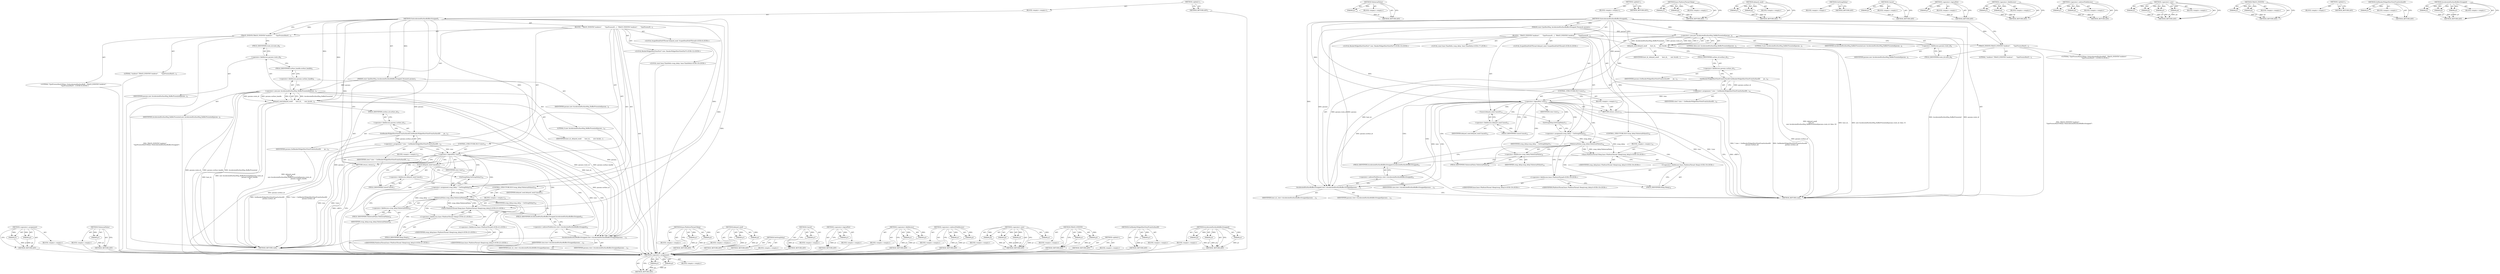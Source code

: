 digraph "AcceleratedSurfaceBuffersSwapped" {
vulnerable_120 [label=<(METHOD,&lt;operator&gt;.assignment)>];
vulnerable_121 [label=<(PARAM,p1)>];
vulnerable_122 [label=<(PARAM,p2)>];
vulnerable_123 [label=<(BLOCK,&lt;empty&gt;,&lt;empty&gt;)>];
vulnerable_124 [label=<(METHOD_RETURN,ANY)>];
vulnerable_140 [label=<(METHOD,ToInternalValue)>];
vulnerable_141 [label=<(PARAM,p1)>];
vulnerable_142 [label=<(BLOCK,&lt;empty&gt;,&lt;empty&gt;)>];
vulnerable_143 [label=<(METHOD_RETURN,ANY)>];
vulnerable_6 [label=<(METHOD,&lt;global&gt;)<SUB>1</SUB>>];
vulnerable_7 [label=<(BLOCK,&lt;empty&gt;,&lt;empty&gt;)<SUB>1</SUB>>];
vulnerable_8 [label=<(METHOD,OnAcceleratedSurfaceBuffersSwapped)<SUB>1</SUB>>];
vulnerable_9 [label=<(PARAM,const GpuHostMsg_AcceleratedSurfaceBuffersSwapped_Params&amp; params)<SUB>2</SUB>>];
vulnerable_10 [label=<(BLOCK,{
  TRACE_EVENT0(&quot;renderer&quot;,
      &quot;GpuProcessH...,{
  TRACE_EVENT0(&quot;renderer&quot;,
      &quot;GpuProcessH...)<SUB>2</SUB>>];
vulnerable_11 [label=<(TRACE_EVENT0,TRACE_EVENT0(&quot;renderer&quot;,
      &quot;GpuProcessHostU...)<SUB>3</SUB>>];
vulnerable_12 [label=<(LITERAL,&quot;renderer&quot;,TRACE_EVENT0(&quot;renderer&quot;,
      &quot;GpuProcessHostU...)<SUB>3</SUB>>];
vulnerable_13 [label="<(LITERAL,&quot;GpuProcessHostUIShim::OnAcceleratedSurfaceBuff...,TRACE_EVENT0(&quot;renderer&quot;,
      &quot;GpuProcessHostU...)<SUB>4</SUB>>"];
vulnerable_14 [label="<(LOCAL,ScopedSendOnIOThread delayed_send: ScopedSendOnIOThread)<SUB>6</SUB>>"];
vulnerable_15 [label=<(delayed_send,delayed_send(
       host_id_,
      new Accele...)<SUB>6</SUB>>];
vulnerable_16 [label=<(IDENTIFIER,host_id_,delayed_send(
       host_id_,
      new Accele...)<SUB>7</SUB>>];
vulnerable_17 [label=<(&lt;operator&gt;.new,new AcceleratedSurfaceMsg_BufferPresented(param...)<SUB>8</SUB>>];
vulnerable_18 [label=<(IDENTIFIER,AcceleratedSurfaceMsg_BufferPresented,new AcceleratedSurfaceMsg_BufferPresented(param...)<SUB>8</SUB>>];
vulnerable_19 [label=<(&lt;operator&gt;.fieldAccess,params.route_id)<SUB>8</SUB>>];
vulnerable_20 [label=<(IDENTIFIER,params,new AcceleratedSurfaceMsg_BufferPresented(param...)<SUB>8</SUB>>];
vulnerable_21 [label=<(FIELD_IDENTIFIER,route_id,route_id)<SUB>8</SUB>>];
vulnerable_22 [label=<(LITERAL,false,new AcceleratedSurfaceMsg_BufferPresented(param...)<SUB>8</SUB>>];
vulnerable_23 [label=<(LITERAL,0,new AcceleratedSurfaceMsg_BufferPresented(param...)<SUB>8</SUB>>];
vulnerable_24 [label="<(LOCAL,RenderWidgetHostViewPort* view: RenderWidgetHostViewPort*)<SUB>10</SUB>>"];
vulnerable_25 [label=<(&lt;operator&gt;.assignment,* view = GetRenderWidgetHostViewFromSurfaceID(
...)<SUB>10</SUB>>];
vulnerable_26 [label=<(IDENTIFIER,view,* view = GetRenderWidgetHostViewFromSurfaceID(
...)<SUB>10</SUB>>];
vulnerable_27 [label=<(GetRenderWidgetHostViewFromSurfaceID,GetRenderWidgetHostViewFromSurfaceID(
       pa...)<SUB>10</SUB>>];
vulnerable_28 [label=<(&lt;operator&gt;.fieldAccess,params.surface_id)<SUB>11</SUB>>];
vulnerable_29 [label=<(IDENTIFIER,params,GetRenderWidgetHostViewFromSurfaceID(
       pa...)<SUB>11</SUB>>];
vulnerable_30 [label=<(FIELD_IDENTIFIER,surface_id,surface_id)<SUB>11</SUB>>];
vulnerable_31 [label=<(CONTROL_STRUCTURE,IF,if (!view))<SUB>12</SUB>>];
vulnerable_32 [label=<(&lt;operator&gt;.logicalNot,!view)<SUB>12</SUB>>];
vulnerable_33 [label=<(IDENTIFIER,view,!view)<SUB>12</SUB>>];
vulnerable_34 [label=<(BLOCK,&lt;empty&gt;,&lt;empty&gt;)<SUB>13</SUB>>];
vulnerable_35 [label=<(RETURN,return;,return;)<SUB>13</SUB>>];
vulnerable_36 [label=<(Cancel,delayed_send.Cancel())<SUB>15</SUB>>];
vulnerable_37 [label=<(&lt;operator&gt;.fieldAccess,delayed_send.Cancel)<SUB>15</SUB>>];
vulnerable_38 [label=<(IDENTIFIER,delayed_send,delayed_send.Cancel())<SUB>15</SUB>>];
vulnerable_39 [label=<(FIELD_IDENTIFIER,Cancel,Cancel)<SUB>15</SUB>>];
vulnerable_40 [label="<(LOCAL,const base.TimeDelta swap_delay: base.TimeDelta)<SUB>17</SUB>>"];
vulnerable_41 [label=<(&lt;operator&gt;.assignment,swap_delay = GetSwapDelay())<SUB>17</SUB>>];
vulnerable_42 [label=<(IDENTIFIER,swap_delay,swap_delay = GetSwapDelay())<SUB>17</SUB>>];
vulnerable_43 [label=<(GetSwapDelay,GetSwapDelay())<SUB>17</SUB>>];
vulnerable_44 [label=<(CONTROL_STRUCTURE,IF,if (swap_delay.ToInternalValue()))<SUB>18</SUB>>];
vulnerable_45 [label=<(ToInternalValue,swap_delay.ToInternalValue())<SUB>18</SUB>>];
vulnerable_46 [label=<(&lt;operator&gt;.fieldAccess,swap_delay.ToInternalValue)<SUB>18</SUB>>];
vulnerable_47 [label=<(IDENTIFIER,swap_delay,swap_delay.ToInternalValue())<SUB>18</SUB>>];
vulnerable_48 [label=<(FIELD_IDENTIFIER,ToInternalValue,ToInternalValue)<SUB>18</SUB>>];
vulnerable_49 [label=<(BLOCK,&lt;empty&gt;,&lt;empty&gt;)<SUB>19</SUB>>];
vulnerable_50 [label="<(base.PlatformThread.Sleep,base::PlatformThread::Sleep(swap_delay))<SUB>19</SUB>>"];
vulnerable_51 [label="<(&lt;operator&gt;.fieldAccess,base::PlatformThread::Sleep)<SUB>19</SUB>>"];
vulnerable_52 [label="<(&lt;operator&gt;.fieldAccess,base::PlatformThread)<SUB>19</SUB>>"];
vulnerable_53 [label="<(IDENTIFIER,base,base::PlatformThread::Sleep(swap_delay))<SUB>19</SUB>>"];
vulnerable_54 [label="<(IDENTIFIER,PlatformThread,base::PlatformThread::Sleep(swap_delay))<SUB>19</SUB>>"];
vulnerable_55 [label=<(FIELD_IDENTIFIER,Sleep,Sleep)<SUB>19</SUB>>];
vulnerable_56 [label="<(IDENTIFIER,swap_delay,base::PlatformThread::Sleep(swap_delay))<SUB>19</SUB>>"];
vulnerable_57 [label=<(AcceleratedSurfaceBuffersSwapped,view-&gt;AcceleratedSurfaceBuffersSwapped(params, ...)<SUB>21</SUB>>];
vulnerable_58 [label=<(&lt;operator&gt;.indirectFieldAccess,view-&gt;AcceleratedSurfaceBuffersSwapped)<SUB>21</SUB>>];
vulnerable_59 [label=<(IDENTIFIER,view,view-&gt;AcceleratedSurfaceBuffersSwapped(params, ...)<SUB>21</SUB>>];
vulnerable_60 [label=<(FIELD_IDENTIFIER,AcceleratedSurfaceBuffersSwapped,AcceleratedSurfaceBuffersSwapped)<SUB>21</SUB>>];
vulnerable_61 [label=<(IDENTIFIER,params,view-&gt;AcceleratedSurfaceBuffersSwapped(params, ...)<SUB>21</SUB>>];
vulnerable_62 [label=<(IDENTIFIER,host_id_,view-&gt;AcceleratedSurfaceBuffersSwapped(params, ...)<SUB>21</SUB>>];
vulnerable_63 [label=<(METHOD_RETURN,void)<SUB>1</SUB>>];
vulnerable_65 [label=<(METHOD_RETURN,ANY)<SUB>1</SUB>>];
vulnerable_144 [label=<(METHOD,base.PlatformThread.Sleep)>];
vulnerable_145 [label=<(PARAM,p1)>];
vulnerable_146 [label=<(PARAM,p2)>];
vulnerable_147 [label=<(BLOCK,&lt;empty&gt;,&lt;empty&gt;)>];
vulnerable_148 [label=<(METHOD_RETURN,ANY)>];
vulnerable_103 [label=<(METHOD,delayed_send)>];
vulnerable_104 [label=<(PARAM,p1)>];
vulnerable_105 [label=<(PARAM,p2)>];
vulnerable_106 [label=<(BLOCK,&lt;empty&gt;,&lt;empty&gt;)>];
vulnerable_107 [label=<(METHOD_RETURN,ANY)>];
vulnerable_137 [label=<(METHOD,GetSwapDelay)>];
vulnerable_138 [label=<(BLOCK,&lt;empty&gt;,&lt;empty&gt;)>];
vulnerable_139 [label=<(METHOD_RETURN,ANY)>];
vulnerable_133 [label=<(METHOD,Cancel)>];
vulnerable_134 [label=<(PARAM,p1)>];
vulnerable_135 [label=<(BLOCK,&lt;empty&gt;,&lt;empty&gt;)>];
vulnerable_136 [label=<(METHOD_RETURN,ANY)>];
vulnerable_129 [label=<(METHOD,&lt;operator&gt;.logicalNot)>];
vulnerable_130 [label=<(PARAM,p1)>];
vulnerable_131 [label=<(BLOCK,&lt;empty&gt;,&lt;empty&gt;)>];
vulnerable_132 [label=<(METHOD_RETURN,ANY)>];
vulnerable_115 [label=<(METHOD,&lt;operator&gt;.fieldAccess)>];
vulnerable_116 [label=<(PARAM,p1)>];
vulnerable_117 [label=<(PARAM,p2)>];
vulnerable_118 [label=<(BLOCK,&lt;empty&gt;,&lt;empty&gt;)>];
vulnerable_119 [label=<(METHOD_RETURN,ANY)>];
vulnerable_155 [label=<(METHOD,&lt;operator&gt;.indirectFieldAccess)>];
vulnerable_156 [label=<(PARAM,p1)>];
vulnerable_157 [label=<(PARAM,p2)>];
vulnerable_158 [label=<(BLOCK,&lt;empty&gt;,&lt;empty&gt;)>];
vulnerable_159 [label=<(METHOD_RETURN,ANY)>];
vulnerable_108 [label=<(METHOD,&lt;operator&gt;.new)>];
vulnerable_109 [label=<(PARAM,p1)>];
vulnerable_110 [label=<(PARAM,p2)>];
vulnerable_111 [label=<(PARAM,p3)>];
vulnerable_112 [label=<(PARAM,p4)>];
vulnerable_113 [label=<(BLOCK,&lt;empty&gt;,&lt;empty&gt;)>];
vulnerable_114 [label=<(METHOD_RETURN,ANY)>];
vulnerable_98 [label=<(METHOD,TRACE_EVENT0)>];
vulnerable_99 [label=<(PARAM,p1)>];
vulnerable_100 [label=<(PARAM,p2)>];
vulnerable_101 [label=<(BLOCK,&lt;empty&gt;,&lt;empty&gt;)>];
vulnerable_102 [label=<(METHOD_RETURN,ANY)>];
vulnerable_92 [label=<(METHOD,&lt;global&gt;)<SUB>1</SUB>>];
vulnerable_93 [label=<(BLOCK,&lt;empty&gt;,&lt;empty&gt;)>];
vulnerable_94 [label=<(METHOD_RETURN,ANY)>];
vulnerable_125 [label=<(METHOD,GetRenderWidgetHostViewFromSurfaceID)>];
vulnerable_126 [label=<(PARAM,p1)>];
vulnerable_127 [label=<(BLOCK,&lt;empty&gt;,&lt;empty&gt;)>];
vulnerable_128 [label=<(METHOD_RETURN,ANY)>];
vulnerable_149 [label=<(METHOD,AcceleratedSurfaceBuffersSwapped)>];
vulnerable_150 [label=<(PARAM,p1)>];
vulnerable_151 [label=<(PARAM,p2)>];
vulnerable_152 [label=<(PARAM,p3)>];
vulnerable_153 [label=<(BLOCK,&lt;empty&gt;,&lt;empty&gt;)>];
vulnerable_154 [label=<(METHOD_RETURN,ANY)>];
fixed_120 [label=<(METHOD,&lt;operator&gt;.assignment)>];
fixed_121 [label=<(PARAM,p1)>];
fixed_122 [label=<(PARAM,p2)>];
fixed_123 [label=<(BLOCK,&lt;empty&gt;,&lt;empty&gt;)>];
fixed_124 [label=<(METHOD_RETURN,ANY)>];
fixed_140 [label=<(METHOD,ToInternalValue)>];
fixed_141 [label=<(PARAM,p1)>];
fixed_142 [label=<(BLOCK,&lt;empty&gt;,&lt;empty&gt;)>];
fixed_143 [label=<(METHOD_RETURN,ANY)>];
fixed_6 [label=<(METHOD,&lt;global&gt;)<SUB>1</SUB>>];
fixed_7 [label=<(BLOCK,&lt;empty&gt;,&lt;empty&gt;)<SUB>1</SUB>>];
fixed_8 [label=<(METHOD,OnAcceleratedSurfaceBuffersSwapped)<SUB>1</SUB>>];
fixed_9 [label=<(PARAM,const GpuHostMsg_AcceleratedSurfaceBuffersSwapped_Params&amp; params)<SUB>2</SUB>>];
fixed_10 [label=<(BLOCK,{
  TRACE_EVENT0(&quot;renderer&quot;,
      &quot;GpuProcessH...,{
  TRACE_EVENT0(&quot;renderer&quot;,
      &quot;GpuProcessH...)<SUB>2</SUB>>];
fixed_11 [label=<(TRACE_EVENT0,TRACE_EVENT0(&quot;renderer&quot;,
      &quot;GpuProcessHostU...)<SUB>3</SUB>>];
fixed_12 [label=<(LITERAL,&quot;renderer&quot;,TRACE_EVENT0(&quot;renderer&quot;,
      &quot;GpuProcessHostU...)<SUB>3</SUB>>];
fixed_13 [label="<(LITERAL,&quot;GpuProcessHostUIShim::OnAcceleratedSurfaceBuff...,TRACE_EVENT0(&quot;renderer&quot;,
      &quot;GpuProcessHostU...)<SUB>4</SUB>>"];
fixed_14 [label="<(LOCAL,ScopedSendOnIOThread delayed_send: ScopedSendOnIOThread)<SUB>6</SUB>>"];
fixed_15 [label=<(delayed_send,delayed_send(
       host_id_,
      new Accele...)<SUB>6</SUB>>];
fixed_16 [label=<(IDENTIFIER,host_id_,delayed_send(
       host_id_,
      new Accele...)<SUB>7</SUB>>];
fixed_17 [label=<(&lt;operator&gt;.new,new AcceleratedSurfaceMsg_BufferPresented(param...)<SUB>8</SUB>>];
fixed_18 [label=<(IDENTIFIER,AcceleratedSurfaceMsg_BufferPresented,new AcceleratedSurfaceMsg_BufferPresented(param...)<SUB>8</SUB>>];
fixed_19 [label=<(&lt;operator&gt;.fieldAccess,params.route_id)<SUB>8</SUB>>];
fixed_20 [label=<(IDENTIFIER,params,new AcceleratedSurfaceMsg_BufferPresented(param...)<SUB>8</SUB>>];
fixed_21 [label=<(FIELD_IDENTIFIER,route_id,route_id)<SUB>8</SUB>>];
fixed_22 [label=<(&lt;operator&gt;.fieldAccess,params.surface_handle)<SUB>9</SUB>>];
fixed_23 [label=<(IDENTIFIER,params,new AcceleratedSurfaceMsg_BufferPresented(param...)<SUB>9</SUB>>];
fixed_24 [label=<(FIELD_IDENTIFIER,surface_handle,surface_handle)<SUB>9</SUB>>];
fixed_25 [label=<(LITERAL,0,new AcceleratedSurfaceMsg_BufferPresented(param...)<SUB>10</SUB>>];
fixed_26 [label="<(LOCAL,RenderWidgetHostViewPort* view: RenderWidgetHostViewPort*)<SUB>12</SUB>>"];
fixed_27 [label=<(&lt;operator&gt;.assignment,* view = GetRenderWidgetHostViewFromSurfaceID(
...)<SUB>12</SUB>>];
fixed_28 [label=<(IDENTIFIER,view,* view = GetRenderWidgetHostViewFromSurfaceID(
...)<SUB>12</SUB>>];
fixed_29 [label=<(GetRenderWidgetHostViewFromSurfaceID,GetRenderWidgetHostViewFromSurfaceID(
       pa...)<SUB>12</SUB>>];
fixed_30 [label=<(&lt;operator&gt;.fieldAccess,params.surface_id)<SUB>13</SUB>>];
fixed_31 [label=<(IDENTIFIER,params,GetRenderWidgetHostViewFromSurfaceID(
       pa...)<SUB>13</SUB>>];
fixed_32 [label=<(FIELD_IDENTIFIER,surface_id,surface_id)<SUB>13</SUB>>];
fixed_33 [label=<(CONTROL_STRUCTURE,IF,if (!view))<SUB>14</SUB>>];
fixed_34 [label=<(&lt;operator&gt;.logicalNot,!view)<SUB>14</SUB>>];
fixed_35 [label=<(IDENTIFIER,view,!view)<SUB>14</SUB>>];
fixed_36 [label=<(BLOCK,&lt;empty&gt;,&lt;empty&gt;)<SUB>15</SUB>>];
fixed_37 [label=<(RETURN,return;,return;)<SUB>15</SUB>>];
fixed_38 [label=<(Cancel,delayed_send.Cancel())<SUB>17</SUB>>];
fixed_39 [label=<(&lt;operator&gt;.fieldAccess,delayed_send.Cancel)<SUB>17</SUB>>];
fixed_40 [label=<(IDENTIFIER,delayed_send,delayed_send.Cancel())<SUB>17</SUB>>];
fixed_41 [label=<(FIELD_IDENTIFIER,Cancel,Cancel)<SUB>17</SUB>>];
fixed_42 [label="<(LOCAL,const base.TimeDelta swap_delay: base.TimeDelta)<SUB>19</SUB>>"];
fixed_43 [label=<(&lt;operator&gt;.assignment,swap_delay = GetSwapDelay())<SUB>19</SUB>>];
fixed_44 [label=<(IDENTIFIER,swap_delay,swap_delay = GetSwapDelay())<SUB>19</SUB>>];
fixed_45 [label=<(GetSwapDelay,GetSwapDelay())<SUB>19</SUB>>];
fixed_46 [label=<(CONTROL_STRUCTURE,IF,if (swap_delay.ToInternalValue()))<SUB>20</SUB>>];
fixed_47 [label=<(ToInternalValue,swap_delay.ToInternalValue())<SUB>20</SUB>>];
fixed_48 [label=<(&lt;operator&gt;.fieldAccess,swap_delay.ToInternalValue)<SUB>20</SUB>>];
fixed_49 [label=<(IDENTIFIER,swap_delay,swap_delay.ToInternalValue())<SUB>20</SUB>>];
fixed_50 [label=<(FIELD_IDENTIFIER,ToInternalValue,ToInternalValue)<SUB>20</SUB>>];
fixed_51 [label=<(BLOCK,&lt;empty&gt;,&lt;empty&gt;)<SUB>21</SUB>>];
fixed_52 [label="<(base.PlatformThread.Sleep,base::PlatformThread::Sleep(swap_delay))<SUB>21</SUB>>"];
fixed_53 [label="<(&lt;operator&gt;.fieldAccess,base::PlatformThread::Sleep)<SUB>21</SUB>>"];
fixed_54 [label="<(&lt;operator&gt;.fieldAccess,base::PlatformThread)<SUB>21</SUB>>"];
fixed_55 [label="<(IDENTIFIER,base,base::PlatformThread::Sleep(swap_delay))<SUB>21</SUB>>"];
fixed_56 [label="<(IDENTIFIER,PlatformThread,base::PlatformThread::Sleep(swap_delay))<SUB>21</SUB>>"];
fixed_57 [label=<(FIELD_IDENTIFIER,Sleep,Sleep)<SUB>21</SUB>>];
fixed_58 [label="<(IDENTIFIER,swap_delay,base::PlatformThread::Sleep(swap_delay))<SUB>21</SUB>>"];
fixed_59 [label=<(AcceleratedSurfaceBuffersSwapped,view-&gt;AcceleratedSurfaceBuffersSwapped(params, ...)<SUB>23</SUB>>];
fixed_60 [label=<(&lt;operator&gt;.indirectFieldAccess,view-&gt;AcceleratedSurfaceBuffersSwapped)<SUB>23</SUB>>];
fixed_61 [label=<(IDENTIFIER,view,view-&gt;AcceleratedSurfaceBuffersSwapped(params, ...)<SUB>23</SUB>>];
fixed_62 [label=<(FIELD_IDENTIFIER,AcceleratedSurfaceBuffersSwapped,AcceleratedSurfaceBuffersSwapped)<SUB>23</SUB>>];
fixed_63 [label=<(IDENTIFIER,params,view-&gt;AcceleratedSurfaceBuffersSwapped(params, ...)<SUB>23</SUB>>];
fixed_64 [label=<(IDENTIFIER,host_id_,view-&gt;AcceleratedSurfaceBuffersSwapped(params, ...)<SUB>23</SUB>>];
fixed_65 [label=<(METHOD_RETURN,void)<SUB>1</SUB>>];
fixed_67 [label=<(METHOD_RETURN,ANY)<SUB>1</SUB>>];
fixed_144 [label=<(METHOD,base.PlatformThread.Sleep)>];
fixed_145 [label=<(PARAM,p1)>];
fixed_146 [label=<(PARAM,p2)>];
fixed_147 [label=<(BLOCK,&lt;empty&gt;,&lt;empty&gt;)>];
fixed_148 [label=<(METHOD_RETURN,ANY)>];
fixed_103 [label=<(METHOD,delayed_send)>];
fixed_104 [label=<(PARAM,p1)>];
fixed_105 [label=<(PARAM,p2)>];
fixed_106 [label=<(BLOCK,&lt;empty&gt;,&lt;empty&gt;)>];
fixed_107 [label=<(METHOD_RETURN,ANY)>];
fixed_137 [label=<(METHOD,GetSwapDelay)>];
fixed_138 [label=<(BLOCK,&lt;empty&gt;,&lt;empty&gt;)>];
fixed_139 [label=<(METHOD_RETURN,ANY)>];
fixed_133 [label=<(METHOD,Cancel)>];
fixed_134 [label=<(PARAM,p1)>];
fixed_135 [label=<(BLOCK,&lt;empty&gt;,&lt;empty&gt;)>];
fixed_136 [label=<(METHOD_RETURN,ANY)>];
fixed_129 [label=<(METHOD,&lt;operator&gt;.logicalNot)>];
fixed_130 [label=<(PARAM,p1)>];
fixed_131 [label=<(BLOCK,&lt;empty&gt;,&lt;empty&gt;)>];
fixed_132 [label=<(METHOD_RETURN,ANY)>];
fixed_115 [label=<(METHOD,&lt;operator&gt;.fieldAccess)>];
fixed_116 [label=<(PARAM,p1)>];
fixed_117 [label=<(PARAM,p2)>];
fixed_118 [label=<(BLOCK,&lt;empty&gt;,&lt;empty&gt;)>];
fixed_119 [label=<(METHOD_RETURN,ANY)>];
fixed_155 [label=<(METHOD,&lt;operator&gt;.indirectFieldAccess)>];
fixed_156 [label=<(PARAM,p1)>];
fixed_157 [label=<(PARAM,p2)>];
fixed_158 [label=<(BLOCK,&lt;empty&gt;,&lt;empty&gt;)>];
fixed_159 [label=<(METHOD_RETURN,ANY)>];
fixed_108 [label=<(METHOD,&lt;operator&gt;.new)>];
fixed_109 [label=<(PARAM,p1)>];
fixed_110 [label=<(PARAM,p2)>];
fixed_111 [label=<(PARAM,p3)>];
fixed_112 [label=<(PARAM,p4)>];
fixed_113 [label=<(BLOCK,&lt;empty&gt;,&lt;empty&gt;)>];
fixed_114 [label=<(METHOD_RETURN,ANY)>];
fixed_98 [label=<(METHOD,TRACE_EVENT0)>];
fixed_99 [label=<(PARAM,p1)>];
fixed_100 [label=<(PARAM,p2)>];
fixed_101 [label=<(BLOCK,&lt;empty&gt;,&lt;empty&gt;)>];
fixed_102 [label=<(METHOD_RETURN,ANY)>];
fixed_92 [label=<(METHOD,&lt;global&gt;)<SUB>1</SUB>>];
fixed_93 [label=<(BLOCK,&lt;empty&gt;,&lt;empty&gt;)>];
fixed_94 [label=<(METHOD_RETURN,ANY)>];
fixed_125 [label=<(METHOD,GetRenderWidgetHostViewFromSurfaceID)>];
fixed_126 [label=<(PARAM,p1)>];
fixed_127 [label=<(BLOCK,&lt;empty&gt;,&lt;empty&gt;)>];
fixed_128 [label=<(METHOD_RETURN,ANY)>];
fixed_149 [label=<(METHOD,AcceleratedSurfaceBuffersSwapped)>];
fixed_150 [label=<(PARAM,p1)>];
fixed_151 [label=<(PARAM,p2)>];
fixed_152 [label=<(PARAM,p3)>];
fixed_153 [label=<(BLOCK,&lt;empty&gt;,&lt;empty&gt;)>];
fixed_154 [label=<(METHOD_RETURN,ANY)>];
vulnerable_120 -> vulnerable_121  [key=0, label="AST: "];
vulnerable_120 -> vulnerable_121  [key=1, label="DDG: "];
vulnerable_120 -> vulnerable_123  [key=0, label="AST: "];
vulnerable_120 -> vulnerable_122  [key=0, label="AST: "];
vulnerable_120 -> vulnerable_122  [key=1, label="DDG: "];
vulnerable_120 -> vulnerable_124  [key=0, label="AST: "];
vulnerable_120 -> vulnerable_124  [key=1, label="CFG: "];
vulnerable_121 -> vulnerable_124  [key=0, label="DDG: p1"];
vulnerable_122 -> vulnerable_124  [key=0, label="DDG: p2"];
vulnerable_140 -> vulnerable_141  [key=0, label="AST: "];
vulnerable_140 -> vulnerable_141  [key=1, label="DDG: "];
vulnerable_140 -> vulnerable_142  [key=0, label="AST: "];
vulnerable_140 -> vulnerable_143  [key=0, label="AST: "];
vulnerable_140 -> vulnerable_143  [key=1, label="CFG: "];
vulnerable_141 -> vulnerable_143  [key=0, label="DDG: p1"];
vulnerable_6 -> vulnerable_7  [key=0, label="AST: "];
vulnerable_6 -> vulnerable_65  [key=0, label="AST: "];
vulnerable_6 -> vulnerable_65  [key=1, label="CFG: "];
vulnerable_7 -> vulnerable_8  [key=0, label="AST: "];
vulnerable_8 -> vulnerable_9  [key=0, label="AST: "];
vulnerable_8 -> vulnerable_9  [key=1, label="DDG: "];
vulnerable_8 -> vulnerable_10  [key=0, label="AST: "];
vulnerable_8 -> vulnerable_63  [key=0, label="AST: "];
vulnerable_8 -> vulnerable_11  [key=0, label="CFG: "];
vulnerable_8 -> vulnerable_11  [key=1, label="DDG: "];
vulnerable_8 -> vulnerable_41  [key=0, label="DDG: "];
vulnerable_8 -> vulnerable_15  [key=0, label="DDG: "];
vulnerable_8 -> vulnerable_57  [key=0, label="DDG: "];
vulnerable_8 -> vulnerable_17  [key=0, label="DDG: "];
vulnerable_8 -> vulnerable_32  [key=0, label="DDG: "];
vulnerable_8 -> vulnerable_35  [key=0, label="DDG: "];
vulnerable_8 -> vulnerable_50  [key=0, label="DDG: "];
vulnerable_9 -> vulnerable_63  [key=0, label="DDG: params"];
vulnerable_9 -> vulnerable_57  [key=0, label="DDG: params"];
vulnerable_9 -> vulnerable_17  [key=0, label="DDG: params"];
vulnerable_9 -> vulnerable_27  [key=0, label="DDG: params"];
vulnerable_10 -> vulnerable_11  [key=0, label="AST: "];
vulnerable_10 -> vulnerable_14  [key=0, label="AST: "];
vulnerable_10 -> vulnerable_15  [key=0, label="AST: "];
vulnerable_10 -> vulnerable_24  [key=0, label="AST: "];
vulnerable_10 -> vulnerable_25  [key=0, label="AST: "];
vulnerable_10 -> vulnerable_31  [key=0, label="AST: "];
vulnerable_10 -> vulnerable_36  [key=0, label="AST: "];
vulnerable_10 -> vulnerable_40  [key=0, label="AST: "];
vulnerable_10 -> vulnerable_41  [key=0, label="AST: "];
vulnerable_10 -> vulnerable_44  [key=0, label="AST: "];
vulnerable_10 -> vulnerable_57  [key=0, label="AST: "];
vulnerable_11 -> vulnerable_12  [key=0, label="AST: "];
vulnerable_11 -> vulnerable_13  [key=0, label="AST: "];
vulnerable_11 -> vulnerable_21  [key=0, label="CFG: "];
vulnerable_11 -> vulnerable_63  [key=0, label="DDG: TRACE_EVENT0(&quot;renderer&quot;,
      &quot;GpuProcessHostUIShim::OnAcceleratedSurfaceBuffersSwapped&quot;)"];
vulnerable_15 -> vulnerable_16  [key=0, label="AST: "];
vulnerable_15 -> vulnerable_17  [key=0, label="AST: "];
vulnerable_15 -> vulnerable_30  [key=0, label="CFG: "];
vulnerable_15 -> vulnerable_63  [key=0, label="DDG: host_id_"];
vulnerable_15 -> vulnerable_63  [key=1, label="DDG: new AcceleratedSurfaceMsg_BufferPresented(params.route_id, false, 0)"];
vulnerable_15 -> vulnerable_63  [key=2, label="DDG: delayed_send(
       host_id_,
      new AcceleratedSurfaceMsg_BufferPresented(params.route_id, false, 0))"];
vulnerable_15 -> vulnerable_57  [key=0, label="DDG: host_id_"];
vulnerable_17 -> vulnerable_18  [key=0, label="AST: "];
vulnerable_17 -> vulnerable_19  [key=0, label="AST: "];
vulnerable_17 -> vulnerable_22  [key=0, label="AST: "];
vulnerable_17 -> vulnerable_23  [key=0, label="AST: "];
vulnerable_17 -> vulnerable_15  [key=0, label="CFG: "];
vulnerable_17 -> vulnerable_15  [key=1, label="DDG: AcceleratedSurfaceMsg_BufferPresented"];
vulnerable_17 -> vulnerable_15  [key=2, label="DDG: params.route_id"];
vulnerable_17 -> vulnerable_15  [key=3, label="DDG: false"];
vulnerable_17 -> vulnerable_15  [key=4, label="DDG: 0"];
vulnerable_17 -> vulnerable_63  [key=0, label="DDG: params.route_id"];
vulnerable_17 -> vulnerable_63  [key=1, label="DDG: AcceleratedSurfaceMsg_BufferPresented"];
vulnerable_17 -> vulnerable_57  [key=0, label="DDG: params.route_id"];
vulnerable_19 -> vulnerable_20  [key=0, label="AST: "];
vulnerable_19 -> vulnerable_21  [key=0, label="AST: "];
vulnerable_19 -> vulnerable_17  [key=0, label="CFG: "];
vulnerable_21 -> vulnerable_19  [key=0, label="CFG: "];
vulnerable_25 -> vulnerable_26  [key=0, label="AST: "];
vulnerable_25 -> vulnerable_27  [key=0, label="AST: "];
vulnerable_25 -> vulnerable_32  [key=0, label="CFG: "];
vulnerable_25 -> vulnerable_32  [key=1, label="DDG: view"];
vulnerable_25 -> vulnerable_63  [key=0, label="DDG: GetRenderWidgetHostViewFromSurfaceID(
       params.surface_id)"];
vulnerable_25 -> vulnerable_63  [key=1, label="DDG: * view = GetRenderWidgetHostViewFromSurfaceID(
       params.surface_id)"];
vulnerable_27 -> vulnerable_28  [key=0, label="AST: "];
vulnerable_27 -> vulnerable_25  [key=0, label="CFG: "];
vulnerable_27 -> vulnerable_25  [key=1, label="DDG: params.surface_id"];
vulnerable_27 -> vulnerable_63  [key=0, label="DDG: params.surface_id"];
vulnerable_27 -> vulnerable_57  [key=0, label="DDG: params.surface_id"];
vulnerable_28 -> vulnerable_29  [key=0, label="AST: "];
vulnerable_28 -> vulnerable_30  [key=0, label="AST: "];
vulnerable_28 -> vulnerable_27  [key=0, label="CFG: "];
vulnerable_30 -> vulnerable_28  [key=0, label="CFG: "];
vulnerable_31 -> vulnerable_32  [key=0, label="AST: "];
vulnerable_31 -> vulnerable_34  [key=0, label="AST: "];
vulnerable_32 -> vulnerable_33  [key=0, label="AST: "];
vulnerable_32 -> vulnerable_35  [key=0, label="CFG: "];
vulnerable_32 -> vulnerable_35  [key=1, label="CDG: "];
vulnerable_32 -> vulnerable_39  [key=0, label="CFG: "];
vulnerable_32 -> vulnerable_39  [key=1, label="CDG: "];
vulnerable_32 -> vulnerable_63  [key=0, label="DDG: view"];
vulnerable_32 -> vulnerable_63  [key=1, label="DDG: !view"];
vulnerable_32 -> vulnerable_57  [key=0, label="DDG: view"];
vulnerable_32 -> vulnerable_57  [key=1, label="CDG: "];
vulnerable_32 -> vulnerable_48  [key=0, label="CDG: "];
vulnerable_32 -> vulnerable_58  [key=0, label="CDG: "];
vulnerable_32 -> vulnerable_60  [key=0, label="CDG: "];
vulnerable_32 -> vulnerable_36  [key=0, label="CDG: "];
vulnerable_32 -> vulnerable_37  [key=0, label="CDG: "];
vulnerable_32 -> vulnerable_46  [key=0, label="CDG: "];
vulnerable_32 -> vulnerable_41  [key=0, label="CDG: "];
vulnerable_32 -> vulnerable_45  [key=0, label="CDG: "];
vulnerable_32 -> vulnerable_43  [key=0, label="CDG: "];
vulnerable_34 -> vulnerable_35  [key=0, label="AST: "];
vulnerable_35 -> vulnerable_63  [key=0, label="CFG: "];
vulnerable_35 -> vulnerable_63  [key=1, label="DDG: &lt;RET&gt;"];
vulnerable_36 -> vulnerable_37  [key=0, label="AST: "];
vulnerable_36 -> vulnerable_43  [key=0, label="CFG: "];
vulnerable_37 -> vulnerable_38  [key=0, label="AST: "];
vulnerable_37 -> vulnerable_39  [key=0, label="AST: "];
vulnerable_37 -> vulnerable_36  [key=0, label="CFG: "];
vulnerable_39 -> vulnerable_37  [key=0, label="CFG: "];
vulnerable_41 -> vulnerable_42  [key=0, label="AST: "];
vulnerable_41 -> vulnerable_43  [key=0, label="AST: "];
vulnerable_41 -> vulnerable_48  [key=0, label="CFG: "];
vulnerable_41 -> vulnerable_45  [key=0, label="DDG: swap_delay"];
vulnerable_41 -> vulnerable_50  [key=0, label="DDG: swap_delay"];
vulnerable_43 -> vulnerable_41  [key=0, label="CFG: "];
vulnerable_44 -> vulnerable_45  [key=0, label="AST: "];
vulnerable_44 -> vulnerable_49  [key=0, label="AST: "];
vulnerable_45 -> vulnerable_46  [key=0, label="AST: "];
vulnerable_45 -> vulnerable_52  [key=0, label="CFG: "];
vulnerable_45 -> vulnerable_52  [key=1, label="CDG: "];
vulnerable_45 -> vulnerable_60  [key=0, label="CFG: "];
vulnerable_45 -> vulnerable_50  [key=0, label="DDG: swap_delay.ToInternalValue"];
vulnerable_45 -> vulnerable_50  [key=1, label="CDG: "];
vulnerable_45 -> vulnerable_51  [key=0, label="CDG: "];
vulnerable_45 -> vulnerable_55  [key=0, label="CDG: "];
vulnerable_46 -> vulnerable_47  [key=0, label="AST: "];
vulnerable_46 -> vulnerable_48  [key=0, label="AST: "];
vulnerable_46 -> vulnerable_45  [key=0, label="CFG: "];
vulnerable_48 -> vulnerable_46  [key=0, label="CFG: "];
vulnerable_49 -> vulnerable_50  [key=0, label="AST: "];
vulnerable_50 -> vulnerable_51  [key=0, label="AST: "];
vulnerable_50 -> vulnerable_56  [key=0, label="AST: "];
vulnerable_50 -> vulnerable_60  [key=0, label="CFG: "];
vulnerable_51 -> vulnerable_52  [key=0, label="AST: "];
vulnerable_51 -> vulnerable_55  [key=0, label="AST: "];
vulnerable_51 -> vulnerable_50  [key=0, label="CFG: "];
vulnerable_52 -> vulnerable_53  [key=0, label="AST: "];
vulnerable_52 -> vulnerable_54  [key=0, label="AST: "];
vulnerable_52 -> vulnerable_55  [key=0, label="CFG: "];
vulnerable_55 -> vulnerable_51  [key=0, label="CFG: "];
vulnerable_57 -> vulnerable_58  [key=0, label="AST: "];
vulnerable_57 -> vulnerable_61  [key=0, label="AST: "];
vulnerable_57 -> vulnerable_62  [key=0, label="AST: "];
vulnerable_57 -> vulnerable_63  [key=0, label="CFG: "];
vulnerable_58 -> vulnerable_59  [key=0, label="AST: "];
vulnerable_58 -> vulnerable_60  [key=0, label="AST: "];
vulnerable_58 -> vulnerable_57  [key=0, label="CFG: "];
vulnerable_60 -> vulnerable_58  [key=0, label="CFG: "];
vulnerable_144 -> vulnerable_145  [key=0, label="AST: "];
vulnerable_144 -> vulnerable_145  [key=1, label="DDG: "];
vulnerable_144 -> vulnerable_147  [key=0, label="AST: "];
vulnerable_144 -> vulnerable_146  [key=0, label="AST: "];
vulnerable_144 -> vulnerable_146  [key=1, label="DDG: "];
vulnerable_144 -> vulnerable_148  [key=0, label="AST: "];
vulnerable_144 -> vulnerable_148  [key=1, label="CFG: "];
vulnerable_145 -> vulnerable_148  [key=0, label="DDG: p1"];
vulnerable_146 -> vulnerable_148  [key=0, label="DDG: p2"];
vulnerable_103 -> vulnerable_104  [key=0, label="AST: "];
vulnerable_103 -> vulnerable_104  [key=1, label="DDG: "];
vulnerable_103 -> vulnerable_106  [key=0, label="AST: "];
vulnerable_103 -> vulnerable_105  [key=0, label="AST: "];
vulnerable_103 -> vulnerable_105  [key=1, label="DDG: "];
vulnerable_103 -> vulnerable_107  [key=0, label="AST: "];
vulnerable_103 -> vulnerable_107  [key=1, label="CFG: "];
vulnerable_104 -> vulnerable_107  [key=0, label="DDG: p1"];
vulnerable_105 -> vulnerable_107  [key=0, label="DDG: p2"];
vulnerable_137 -> vulnerable_138  [key=0, label="AST: "];
vulnerable_137 -> vulnerable_139  [key=0, label="AST: "];
vulnerable_137 -> vulnerable_139  [key=1, label="CFG: "];
vulnerable_133 -> vulnerable_134  [key=0, label="AST: "];
vulnerable_133 -> vulnerable_134  [key=1, label="DDG: "];
vulnerable_133 -> vulnerable_135  [key=0, label="AST: "];
vulnerable_133 -> vulnerable_136  [key=0, label="AST: "];
vulnerable_133 -> vulnerable_136  [key=1, label="CFG: "];
vulnerable_134 -> vulnerable_136  [key=0, label="DDG: p1"];
vulnerable_129 -> vulnerable_130  [key=0, label="AST: "];
vulnerable_129 -> vulnerable_130  [key=1, label="DDG: "];
vulnerable_129 -> vulnerable_131  [key=0, label="AST: "];
vulnerable_129 -> vulnerable_132  [key=0, label="AST: "];
vulnerable_129 -> vulnerable_132  [key=1, label="CFG: "];
vulnerable_130 -> vulnerable_132  [key=0, label="DDG: p1"];
vulnerable_115 -> vulnerable_116  [key=0, label="AST: "];
vulnerable_115 -> vulnerable_116  [key=1, label="DDG: "];
vulnerable_115 -> vulnerable_118  [key=0, label="AST: "];
vulnerable_115 -> vulnerable_117  [key=0, label="AST: "];
vulnerable_115 -> vulnerable_117  [key=1, label="DDG: "];
vulnerable_115 -> vulnerable_119  [key=0, label="AST: "];
vulnerable_115 -> vulnerable_119  [key=1, label="CFG: "];
vulnerable_116 -> vulnerable_119  [key=0, label="DDG: p1"];
vulnerable_117 -> vulnerable_119  [key=0, label="DDG: p2"];
vulnerable_155 -> vulnerable_156  [key=0, label="AST: "];
vulnerable_155 -> vulnerable_156  [key=1, label="DDG: "];
vulnerable_155 -> vulnerable_158  [key=0, label="AST: "];
vulnerable_155 -> vulnerable_157  [key=0, label="AST: "];
vulnerable_155 -> vulnerable_157  [key=1, label="DDG: "];
vulnerable_155 -> vulnerable_159  [key=0, label="AST: "];
vulnerable_155 -> vulnerable_159  [key=1, label="CFG: "];
vulnerable_156 -> vulnerable_159  [key=0, label="DDG: p1"];
vulnerable_157 -> vulnerable_159  [key=0, label="DDG: p2"];
vulnerable_108 -> vulnerable_109  [key=0, label="AST: "];
vulnerable_108 -> vulnerable_109  [key=1, label="DDG: "];
vulnerable_108 -> vulnerable_113  [key=0, label="AST: "];
vulnerable_108 -> vulnerable_110  [key=0, label="AST: "];
vulnerable_108 -> vulnerable_110  [key=1, label="DDG: "];
vulnerable_108 -> vulnerable_114  [key=0, label="AST: "];
vulnerable_108 -> vulnerable_114  [key=1, label="CFG: "];
vulnerable_108 -> vulnerable_111  [key=0, label="AST: "];
vulnerable_108 -> vulnerable_111  [key=1, label="DDG: "];
vulnerable_108 -> vulnerable_112  [key=0, label="AST: "];
vulnerable_108 -> vulnerable_112  [key=1, label="DDG: "];
vulnerable_109 -> vulnerable_114  [key=0, label="DDG: p1"];
vulnerable_110 -> vulnerable_114  [key=0, label="DDG: p2"];
vulnerable_111 -> vulnerable_114  [key=0, label="DDG: p3"];
vulnerable_112 -> vulnerable_114  [key=0, label="DDG: p4"];
vulnerable_98 -> vulnerable_99  [key=0, label="AST: "];
vulnerable_98 -> vulnerable_99  [key=1, label="DDG: "];
vulnerable_98 -> vulnerable_101  [key=0, label="AST: "];
vulnerable_98 -> vulnerable_100  [key=0, label="AST: "];
vulnerable_98 -> vulnerable_100  [key=1, label="DDG: "];
vulnerable_98 -> vulnerable_102  [key=0, label="AST: "];
vulnerable_98 -> vulnerable_102  [key=1, label="CFG: "];
vulnerable_99 -> vulnerable_102  [key=0, label="DDG: p1"];
vulnerable_100 -> vulnerable_102  [key=0, label="DDG: p2"];
vulnerable_92 -> vulnerable_93  [key=0, label="AST: "];
vulnerable_92 -> vulnerable_94  [key=0, label="AST: "];
vulnerable_92 -> vulnerable_94  [key=1, label="CFG: "];
vulnerable_125 -> vulnerable_126  [key=0, label="AST: "];
vulnerable_125 -> vulnerable_126  [key=1, label="DDG: "];
vulnerable_125 -> vulnerable_127  [key=0, label="AST: "];
vulnerable_125 -> vulnerable_128  [key=0, label="AST: "];
vulnerable_125 -> vulnerable_128  [key=1, label="CFG: "];
vulnerable_126 -> vulnerable_128  [key=0, label="DDG: p1"];
vulnerable_149 -> vulnerable_150  [key=0, label="AST: "];
vulnerable_149 -> vulnerable_150  [key=1, label="DDG: "];
vulnerable_149 -> vulnerable_153  [key=0, label="AST: "];
vulnerable_149 -> vulnerable_151  [key=0, label="AST: "];
vulnerable_149 -> vulnerable_151  [key=1, label="DDG: "];
vulnerable_149 -> vulnerable_154  [key=0, label="AST: "];
vulnerable_149 -> vulnerable_154  [key=1, label="CFG: "];
vulnerable_149 -> vulnerable_152  [key=0, label="AST: "];
vulnerable_149 -> vulnerable_152  [key=1, label="DDG: "];
vulnerable_150 -> vulnerable_154  [key=0, label="DDG: p1"];
vulnerable_151 -> vulnerable_154  [key=0, label="DDG: p2"];
vulnerable_152 -> vulnerable_154  [key=0, label="DDG: p3"];
fixed_120 -> fixed_121  [key=0, label="AST: "];
fixed_120 -> fixed_121  [key=1, label="DDG: "];
fixed_120 -> fixed_123  [key=0, label="AST: "];
fixed_120 -> fixed_122  [key=0, label="AST: "];
fixed_120 -> fixed_122  [key=1, label="DDG: "];
fixed_120 -> fixed_124  [key=0, label="AST: "];
fixed_120 -> fixed_124  [key=1, label="CFG: "];
fixed_121 -> fixed_124  [key=0, label="DDG: p1"];
fixed_122 -> fixed_124  [key=0, label="DDG: p2"];
fixed_123 -> vulnerable_120  [key=0];
fixed_124 -> vulnerable_120  [key=0];
fixed_140 -> fixed_141  [key=0, label="AST: "];
fixed_140 -> fixed_141  [key=1, label="DDG: "];
fixed_140 -> fixed_142  [key=0, label="AST: "];
fixed_140 -> fixed_143  [key=0, label="AST: "];
fixed_140 -> fixed_143  [key=1, label="CFG: "];
fixed_141 -> fixed_143  [key=0, label="DDG: p1"];
fixed_142 -> vulnerable_120  [key=0];
fixed_143 -> vulnerable_120  [key=0];
fixed_6 -> fixed_7  [key=0, label="AST: "];
fixed_6 -> fixed_67  [key=0, label="AST: "];
fixed_6 -> fixed_67  [key=1, label="CFG: "];
fixed_7 -> fixed_8  [key=0, label="AST: "];
fixed_8 -> fixed_9  [key=0, label="AST: "];
fixed_8 -> fixed_9  [key=1, label="DDG: "];
fixed_8 -> fixed_10  [key=0, label="AST: "];
fixed_8 -> fixed_65  [key=0, label="AST: "];
fixed_8 -> fixed_11  [key=0, label="CFG: "];
fixed_8 -> fixed_11  [key=1, label="DDG: "];
fixed_8 -> fixed_43  [key=0, label="DDG: "];
fixed_8 -> fixed_15  [key=0, label="DDG: "];
fixed_8 -> fixed_59  [key=0, label="DDG: "];
fixed_8 -> fixed_17  [key=0, label="DDG: "];
fixed_8 -> fixed_34  [key=0, label="DDG: "];
fixed_8 -> fixed_37  [key=0, label="DDG: "];
fixed_8 -> fixed_52  [key=0, label="DDG: "];
fixed_9 -> fixed_65  [key=0, label="DDG: params"];
fixed_9 -> fixed_59  [key=0, label="DDG: params"];
fixed_9 -> fixed_17  [key=0, label="DDG: params"];
fixed_9 -> fixed_29  [key=0, label="DDG: params"];
fixed_10 -> fixed_11  [key=0, label="AST: "];
fixed_10 -> fixed_14  [key=0, label="AST: "];
fixed_10 -> fixed_15  [key=0, label="AST: "];
fixed_10 -> fixed_26  [key=0, label="AST: "];
fixed_10 -> fixed_27  [key=0, label="AST: "];
fixed_10 -> fixed_33  [key=0, label="AST: "];
fixed_10 -> fixed_38  [key=0, label="AST: "];
fixed_10 -> fixed_42  [key=0, label="AST: "];
fixed_10 -> fixed_43  [key=0, label="AST: "];
fixed_10 -> fixed_46  [key=0, label="AST: "];
fixed_10 -> fixed_59  [key=0, label="AST: "];
fixed_11 -> fixed_12  [key=0, label="AST: "];
fixed_11 -> fixed_13  [key=0, label="AST: "];
fixed_11 -> fixed_21  [key=0, label="CFG: "];
fixed_11 -> fixed_65  [key=0, label="DDG: TRACE_EVENT0(&quot;renderer&quot;,
      &quot;GpuProcessHostUIShim::OnAcceleratedSurfaceBuffersSwapped&quot;)"];
fixed_12 -> vulnerable_120  [key=0];
fixed_13 -> vulnerable_120  [key=0];
fixed_14 -> vulnerable_120  [key=0];
fixed_15 -> fixed_16  [key=0, label="AST: "];
fixed_15 -> fixed_17  [key=0, label="AST: "];
fixed_15 -> fixed_32  [key=0, label="CFG: "];
fixed_15 -> fixed_65  [key=0, label="DDG: host_id_"];
fixed_15 -> fixed_65  [key=1, label="DDG: new AcceleratedSurfaceMsg_BufferPresented(params.route_id,
                                                params.surface_handle,
                                                0)"];
fixed_15 -> fixed_65  [key=2, label="DDG: delayed_send(
       host_id_,
      new AcceleratedSurfaceMsg_BufferPresented(params.route_id,
                                                params.surface_handle,
                                                0))"];
fixed_15 -> fixed_59  [key=0, label="DDG: host_id_"];
fixed_16 -> vulnerable_120  [key=0];
fixed_17 -> fixed_18  [key=0, label="AST: "];
fixed_17 -> fixed_19  [key=0, label="AST: "];
fixed_17 -> fixed_22  [key=0, label="AST: "];
fixed_17 -> fixed_25  [key=0, label="AST: "];
fixed_17 -> fixed_15  [key=0, label="CFG: "];
fixed_17 -> fixed_15  [key=1, label="DDG: AcceleratedSurfaceMsg_BufferPresented"];
fixed_17 -> fixed_15  [key=2, label="DDG: params.route_id"];
fixed_17 -> fixed_15  [key=3, label="DDG: params.surface_handle"];
fixed_17 -> fixed_15  [key=4, label="DDG: 0"];
fixed_17 -> fixed_65  [key=0, label="DDG: params.route_id"];
fixed_17 -> fixed_65  [key=1, label="DDG: params.surface_handle"];
fixed_17 -> fixed_65  [key=2, label="DDG: AcceleratedSurfaceMsg_BufferPresented"];
fixed_17 -> fixed_59  [key=0, label="DDG: params.route_id"];
fixed_17 -> fixed_59  [key=1, label="DDG: params.surface_handle"];
fixed_18 -> vulnerable_120  [key=0];
fixed_19 -> fixed_20  [key=0, label="AST: "];
fixed_19 -> fixed_21  [key=0, label="AST: "];
fixed_19 -> fixed_24  [key=0, label="CFG: "];
fixed_20 -> vulnerable_120  [key=0];
fixed_21 -> fixed_19  [key=0, label="CFG: "];
fixed_22 -> fixed_23  [key=0, label="AST: "];
fixed_22 -> fixed_24  [key=0, label="AST: "];
fixed_22 -> fixed_17  [key=0, label="CFG: "];
fixed_23 -> vulnerable_120  [key=0];
fixed_24 -> fixed_22  [key=0, label="CFG: "];
fixed_25 -> vulnerable_120  [key=0];
fixed_26 -> vulnerable_120  [key=0];
fixed_27 -> fixed_28  [key=0, label="AST: "];
fixed_27 -> fixed_29  [key=0, label="AST: "];
fixed_27 -> fixed_34  [key=0, label="CFG: "];
fixed_27 -> fixed_34  [key=1, label="DDG: view"];
fixed_27 -> fixed_65  [key=0, label="DDG: GetRenderWidgetHostViewFromSurfaceID(
       params.surface_id)"];
fixed_27 -> fixed_65  [key=1, label="DDG: * view = GetRenderWidgetHostViewFromSurfaceID(
       params.surface_id)"];
fixed_28 -> vulnerable_120  [key=0];
fixed_29 -> fixed_30  [key=0, label="AST: "];
fixed_29 -> fixed_27  [key=0, label="CFG: "];
fixed_29 -> fixed_27  [key=1, label="DDG: params.surface_id"];
fixed_29 -> fixed_65  [key=0, label="DDG: params.surface_id"];
fixed_29 -> fixed_59  [key=0, label="DDG: params.surface_id"];
fixed_30 -> fixed_31  [key=0, label="AST: "];
fixed_30 -> fixed_32  [key=0, label="AST: "];
fixed_30 -> fixed_29  [key=0, label="CFG: "];
fixed_31 -> vulnerable_120  [key=0];
fixed_32 -> fixed_30  [key=0, label="CFG: "];
fixed_33 -> fixed_34  [key=0, label="AST: "];
fixed_33 -> fixed_36  [key=0, label="AST: "];
fixed_34 -> fixed_35  [key=0, label="AST: "];
fixed_34 -> fixed_37  [key=0, label="CFG: "];
fixed_34 -> fixed_37  [key=1, label="CDG: "];
fixed_34 -> fixed_41  [key=0, label="CFG: "];
fixed_34 -> fixed_41  [key=1, label="CDG: "];
fixed_34 -> fixed_65  [key=0, label="DDG: view"];
fixed_34 -> fixed_65  [key=1, label="DDG: !view"];
fixed_34 -> fixed_59  [key=0, label="DDG: view"];
fixed_34 -> fixed_59  [key=1, label="CDG: "];
fixed_34 -> fixed_47  [key=0, label="CDG: "];
fixed_34 -> fixed_48  [key=0, label="CDG: "];
fixed_34 -> fixed_60  [key=0, label="CDG: "];
fixed_34 -> fixed_38  [key=0, label="CDG: "];
fixed_34 -> fixed_45  [key=0, label="CDG: "];
fixed_34 -> fixed_50  [key=0, label="CDG: "];
fixed_34 -> fixed_62  [key=0, label="CDG: "];
fixed_34 -> fixed_39  [key=0, label="CDG: "];
fixed_34 -> fixed_43  [key=0, label="CDG: "];
fixed_35 -> vulnerable_120  [key=0];
fixed_36 -> fixed_37  [key=0, label="AST: "];
fixed_37 -> fixed_65  [key=0, label="CFG: "];
fixed_37 -> fixed_65  [key=1, label="DDG: &lt;RET&gt;"];
fixed_38 -> fixed_39  [key=0, label="AST: "];
fixed_38 -> fixed_45  [key=0, label="CFG: "];
fixed_39 -> fixed_40  [key=0, label="AST: "];
fixed_39 -> fixed_41  [key=0, label="AST: "];
fixed_39 -> fixed_38  [key=0, label="CFG: "];
fixed_40 -> vulnerable_120  [key=0];
fixed_41 -> fixed_39  [key=0, label="CFG: "];
fixed_42 -> vulnerable_120  [key=0];
fixed_43 -> fixed_44  [key=0, label="AST: "];
fixed_43 -> fixed_45  [key=0, label="AST: "];
fixed_43 -> fixed_50  [key=0, label="CFG: "];
fixed_43 -> fixed_47  [key=0, label="DDG: swap_delay"];
fixed_43 -> fixed_52  [key=0, label="DDG: swap_delay"];
fixed_44 -> vulnerable_120  [key=0];
fixed_45 -> fixed_43  [key=0, label="CFG: "];
fixed_46 -> fixed_47  [key=0, label="AST: "];
fixed_46 -> fixed_51  [key=0, label="AST: "];
fixed_47 -> fixed_48  [key=0, label="AST: "];
fixed_47 -> fixed_54  [key=0, label="CFG: "];
fixed_47 -> fixed_54  [key=1, label="CDG: "];
fixed_47 -> fixed_62  [key=0, label="CFG: "];
fixed_47 -> fixed_52  [key=0, label="DDG: swap_delay.ToInternalValue"];
fixed_47 -> fixed_52  [key=1, label="CDG: "];
fixed_47 -> fixed_57  [key=0, label="CDG: "];
fixed_47 -> fixed_53  [key=0, label="CDG: "];
fixed_48 -> fixed_49  [key=0, label="AST: "];
fixed_48 -> fixed_50  [key=0, label="AST: "];
fixed_48 -> fixed_47  [key=0, label="CFG: "];
fixed_49 -> vulnerable_120  [key=0];
fixed_50 -> fixed_48  [key=0, label="CFG: "];
fixed_51 -> fixed_52  [key=0, label="AST: "];
fixed_52 -> fixed_53  [key=0, label="AST: "];
fixed_52 -> fixed_58  [key=0, label="AST: "];
fixed_52 -> fixed_62  [key=0, label="CFG: "];
fixed_53 -> fixed_54  [key=0, label="AST: "];
fixed_53 -> fixed_57  [key=0, label="AST: "];
fixed_53 -> fixed_52  [key=0, label="CFG: "];
fixed_54 -> fixed_55  [key=0, label="AST: "];
fixed_54 -> fixed_56  [key=0, label="AST: "];
fixed_54 -> fixed_57  [key=0, label="CFG: "];
fixed_55 -> vulnerable_120  [key=0];
fixed_56 -> vulnerable_120  [key=0];
fixed_57 -> fixed_53  [key=0, label="CFG: "];
fixed_58 -> vulnerable_120  [key=0];
fixed_59 -> fixed_60  [key=0, label="AST: "];
fixed_59 -> fixed_63  [key=0, label="AST: "];
fixed_59 -> fixed_64  [key=0, label="AST: "];
fixed_59 -> fixed_65  [key=0, label="CFG: "];
fixed_60 -> fixed_61  [key=0, label="AST: "];
fixed_60 -> fixed_62  [key=0, label="AST: "];
fixed_60 -> fixed_59  [key=0, label="CFG: "];
fixed_61 -> vulnerable_120  [key=0];
fixed_62 -> fixed_60  [key=0, label="CFG: "];
fixed_63 -> vulnerable_120  [key=0];
fixed_64 -> vulnerable_120  [key=0];
fixed_65 -> vulnerable_120  [key=0];
fixed_67 -> vulnerable_120  [key=0];
fixed_144 -> fixed_145  [key=0, label="AST: "];
fixed_144 -> fixed_145  [key=1, label="DDG: "];
fixed_144 -> fixed_147  [key=0, label="AST: "];
fixed_144 -> fixed_146  [key=0, label="AST: "];
fixed_144 -> fixed_146  [key=1, label="DDG: "];
fixed_144 -> fixed_148  [key=0, label="AST: "];
fixed_144 -> fixed_148  [key=1, label="CFG: "];
fixed_145 -> fixed_148  [key=0, label="DDG: p1"];
fixed_146 -> fixed_148  [key=0, label="DDG: p2"];
fixed_147 -> vulnerable_120  [key=0];
fixed_148 -> vulnerable_120  [key=0];
fixed_103 -> fixed_104  [key=0, label="AST: "];
fixed_103 -> fixed_104  [key=1, label="DDG: "];
fixed_103 -> fixed_106  [key=0, label="AST: "];
fixed_103 -> fixed_105  [key=0, label="AST: "];
fixed_103 -> fixed_105  [key=1, label="DDG: "];
fixed_103 -> fixed_107  [key=0, label="AST: "];
fixed_103 -> fixed_107  [key=1, label="CFG: "];
fixed_104 -> fixed_107  [key=0, label="DDG: p1"];
fixed_105 -> fixed_107  [key=0, label="DDG: p2"];
fixed_106 -> vulnerable_120  [key=0];
fixed_107 -> vulnerable_120  [key=0];
fixed_137 -> fixed_138  [key=0, label="AST: "];
fixed_137 -> fixed_139  [key=0, label="AST: "];
fixed_137 -> fixed_139  [key=1, label="CFG: "];
fixed_138 -> vulnerable_120  [key=0];
fixed_139 -> vulnerable_120  [key=0];
fixed_133 -> fixed_134  [key=0, label="AST: "];
fixed_133 -> fixed_134  [key=1, label="DDG: "];
fixed_133 -> fixed_135  [key=0, label="AST: "];
fixed_133 -> fixed_136  [key=0, label="AST: "];
fixed_133 -> fixed_136  [key=1, label="CFG: "];
fixed_134 -> fixed_136  [key=0, label="DDG: p1"];
fixed_135 -> vulnerable_120  [key=0];
fixed_136 -> vulnerable_120  [key=0];
fixed_129 -> fixed_130  [key=0, label="AST: "];
fixed_129 -> fixed_130  [key=1, label="DDG: "];
fixed_129 -> fixed_131  [key=0, label="AST: "];
fixed_129 -> fixed_132  [key=0, label="AST: "];
fixed_129 -> fixed_132  [key=1, label="CFG: "];
fixed_130 -> fixed_132  [key=0, label="DDG: p1"];
fixed_131 -> vulnerable_120  [key=0];
fixed_132 -> vulnerable_120  [key=0];
fixed_115 -> fixed_116  [key=0, label="AST: "];
fixed_115 -> fixed_116  [key=1, label="DDG: "];
fixed_115 -> fixed_118  [key=0, label="AST: "];
fixed_115 -> fixed_117  [key=0, label="AST: "];
fixed_115 -> fixed_117  [key=1, label="DDG: "];
fixed_115 -> fixed_119  [key=0, label="AST: "];
fixed_115 -> fixed_119  [key=1, label="CFG: "];
fixed_116 -> fixed_119  [key=0, label="DDG: p1"];
fixed_117 -> fixed_119  [key=0, label="DDG: p2"];
fixed_118 -> vulnerable_120  [key=0];
fixed_119 -> vulnerable_120  [key=0];
fixed_155 -> fixed_156  [key=0, label="AST: "];
fixed_155 -> fixed_156  [key=1, label="DDG: "];
fixed_155 -> fixed_158  [key=0, label="AST: "];
fixed_155 -> fixed_157  [key=0, label="AST: "];
fixed_155 -> fixed_157  [key=1, label="DDG: "];
fixed_155 -> fixed_159  [key=0, label="AST: "];
fixed_155 -> fixed_159  [key=1, label="CFG: "];
fixed_156 -> fixed_159  [key=0, label="DDG: p1"];
fixed_157 -> fixed_159  [key=0, label="DDG: p2"];
fixed_158 -> vulnerable_120  [key=0];
fixed_159 -> vulnerable_120  [key=0];
fixed_108 -> fixed_109  [key=0, label="AST: "];
fixed_108 -> fixed_109  [key=1, label="DDG: "];
fixed_108 -> fixed_113  [key=0, label="AST: "];
fixed_108 -> fixed_110  [key=0, label="AST: "];
fixed_108 -> fixed_110  [key=1, label="DDG: "];
fixed_108 -> fixed_114  [key=0, label="AST: "];
fixed_108 -> fixed_114  [key=1, label="CFG: "];
fixed_108 -> fixed_111  [key=0, label="AST: "];
fixed_108 -> fixed_111  [key=1, label="DDG: "];
fixed_108 -> fixed_112  [key=0, label="AST: "];
fixed_108 -> fixed_112  [key=1, label="DDG: "];
fixed_109 -> fixed_114  [key=0, label="DDG: p1"];
fixed_110 -> fixed_114  [key=0, label="DDG: p2"];
fixed_111 -> fixed_114  [key=0, label="DDG: p3"];
fixed_112 -> fixed_114  [key=0, label="DDG: p4"];
fixed_113 -> vulnerable_120  [key=0];
fixed_114 -> vulnerable_120  [key=0];
fixed_98 -> fixed_99  [key=0, label="AST: "];
fixed_98 -> fixed_99  [key=1, label="DDG: "];
fixed_98 -> fixed_101  [key=0, label="AST: "];
fixed_98 -> fixed_100  [key=0, label="AST: "];
fixed_98 -> fixed_100  [key=1, label="DDG: "];
fixed_98 -> fixed_102  [key=0, label="AST: "];
fixed_98 -> fixed_102  [key=1, label="CFG: "];
fixed_99 -> fixed_102  [key=0, label="DDG: p1"];
fixed_100 -> fixed_102  [key=0, label="DDG: p2"];
fixed_101 -> vulnerable_120  [key=0];
fixed_102 -> vulnerable_120  [key=0];
fixed_92 -> fixed_93  [key=0, label="AST: "];
fixed_92 -> fixed_94  [key=0, label="AST: "];
fixed_92 -> fixed_94  [key=1, label="CFG: "];
fixed_93 -> vulnerable_120  [key=0];
fixed_94 -> vulnerable_120  [key=0];
fixed_125 -> fixed_126  [key=0, label="AST: "];
fixed_125 -> fixed_126  [key=1, label="DDG: "];
fixed_125 -> fixed_127  [key=0, label="AST: "];
fixed_125 -> fixed_128  [key=0, label="AST: "];
fixed_125 -> fixed_128  [key=1, label="CFG: "];
fixed_126 -> fixed_128  [key=0, label="DDG: p1"];
fixed_127 -> vulnerable_120  [key=0];
fixed_128 -> vulnerable_120  [key=0];
fixed_149 -> fixed_150  [key=0, label="AST: "];
fixed_149 -> fixed_150  [key=1, label="DDG: "];
fixed_149 -> fixed_153  [key=0, label="AST: "];
fixed_149 -> fixed_151  [key=0, label="AST: "];
fixed_149 -> fixed_151  [key=1, label="DDG: "];
fixed_149 -> fixed_154  [key=0, label="AST: "];
fixed_149 -> fixed_154  [key=1, label="CFG: "];
fixed_149 -> fixed_152  [key=0, label="AST: "];
fixed_149 -> fixed_152  [key=1, label="DDG: "];
fixed_150 -> fixed_154  [key=0, label="DDG: p1"];
fixed_151 -> fixed_154  [key=0, label="DDG: p2"];
fixed_152 -> fixed_154  [key=0, label="DDG: p3"];
fixed_153 -> vulnerable_120  [key=0];
fixed_154 -> vulnerable_120  [key=0];
}
